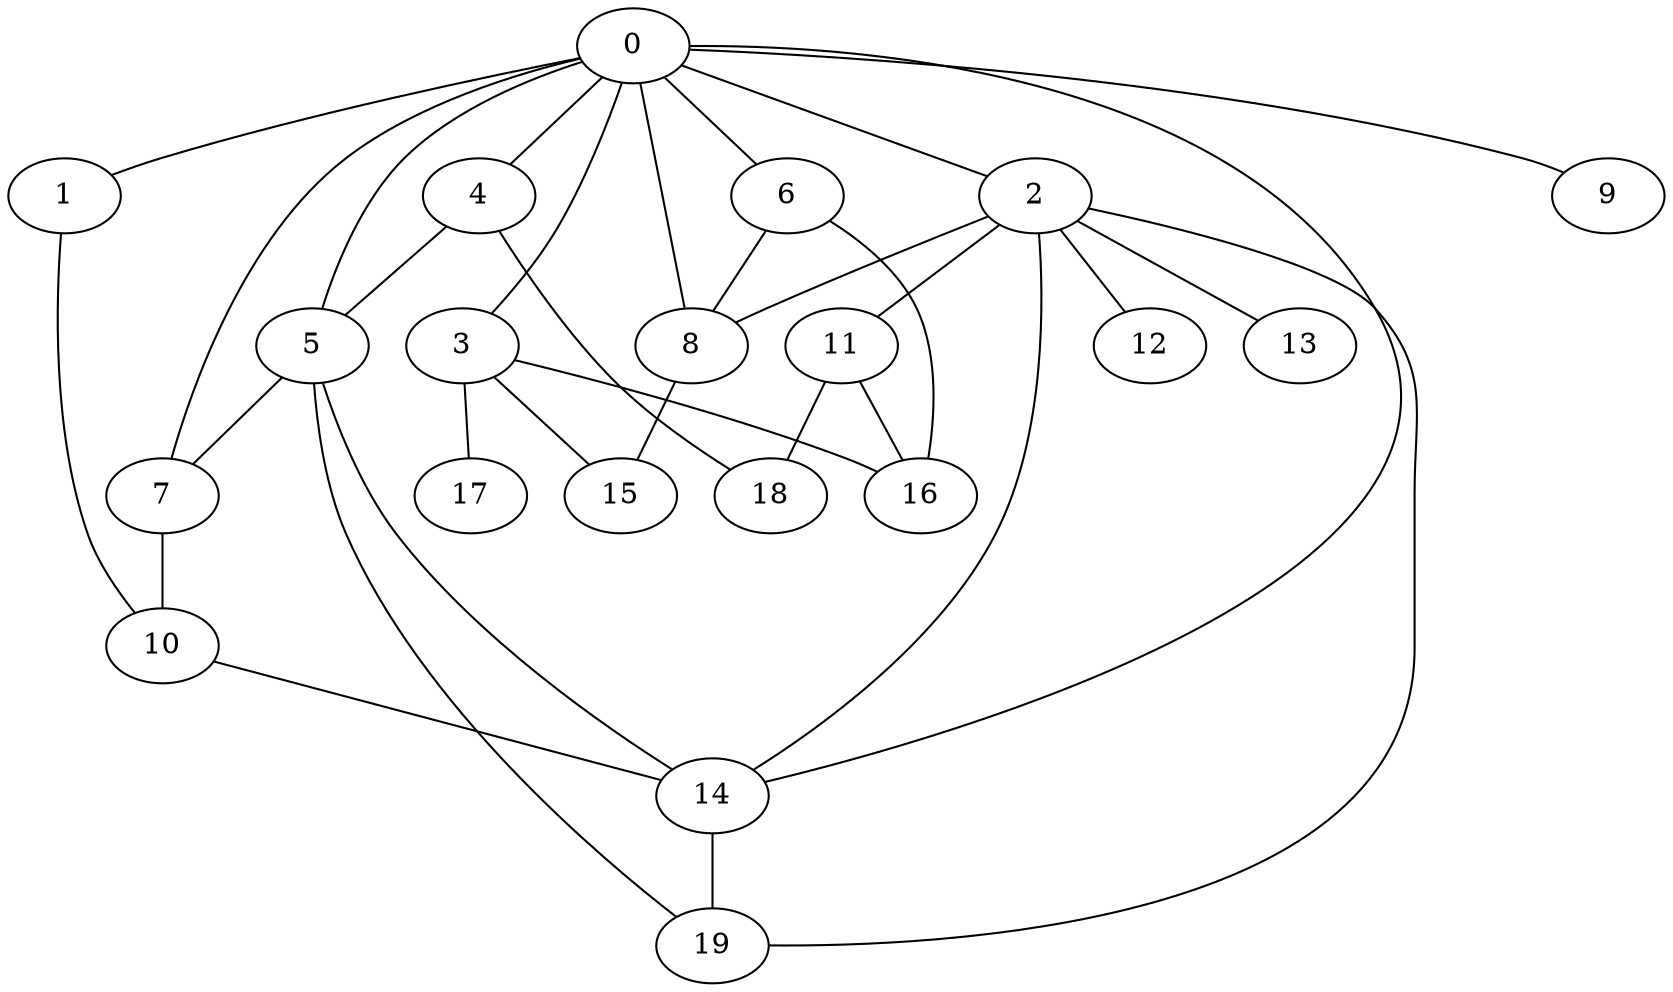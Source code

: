 graph graphname {0--1
0--2
0--3
0--4
0--5
0--6
0--7
0--8
0--9
0--14
1--10
2--8
2--11
2--12
2--13
2--14
2--19
3--15
3--16
3--17
4--5
4--18
5--7
5--14
5--19
6--8
6--16
7--10
8--15
10--14
11--16
11--18
14--19
}